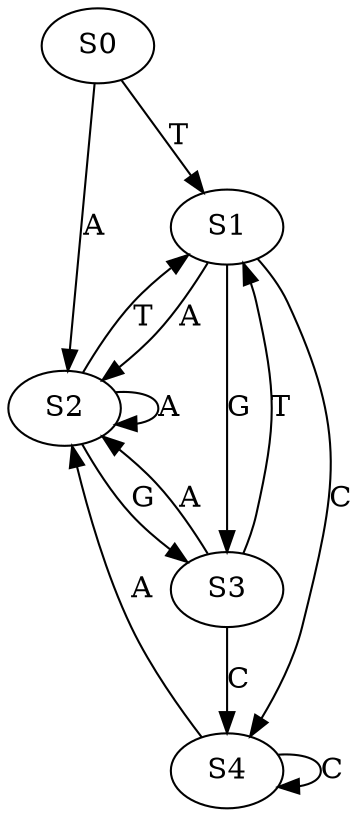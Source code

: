 strict digraph  {
	S0 -> S1 [ label = T ];
	S0 -> S2 [ label = A ];
	S1 -> S3 [ label = G ];
	S1 -> S4 [ label = C ];
	S1 -> S2 [ label = A ];
	S2 -> S3 [ label = G ];
	S2 -> S1 [ label = T ];
	S2 -> S2 [ label = A ];
	S3 -> S4 [ label = C ];
	S3 -> S1 [ label = T ];
	S3 -> S2 [ label = A ];
	S4 -> S2 [ label = A ];
	S4 -> S4 [ label = C ];
}

